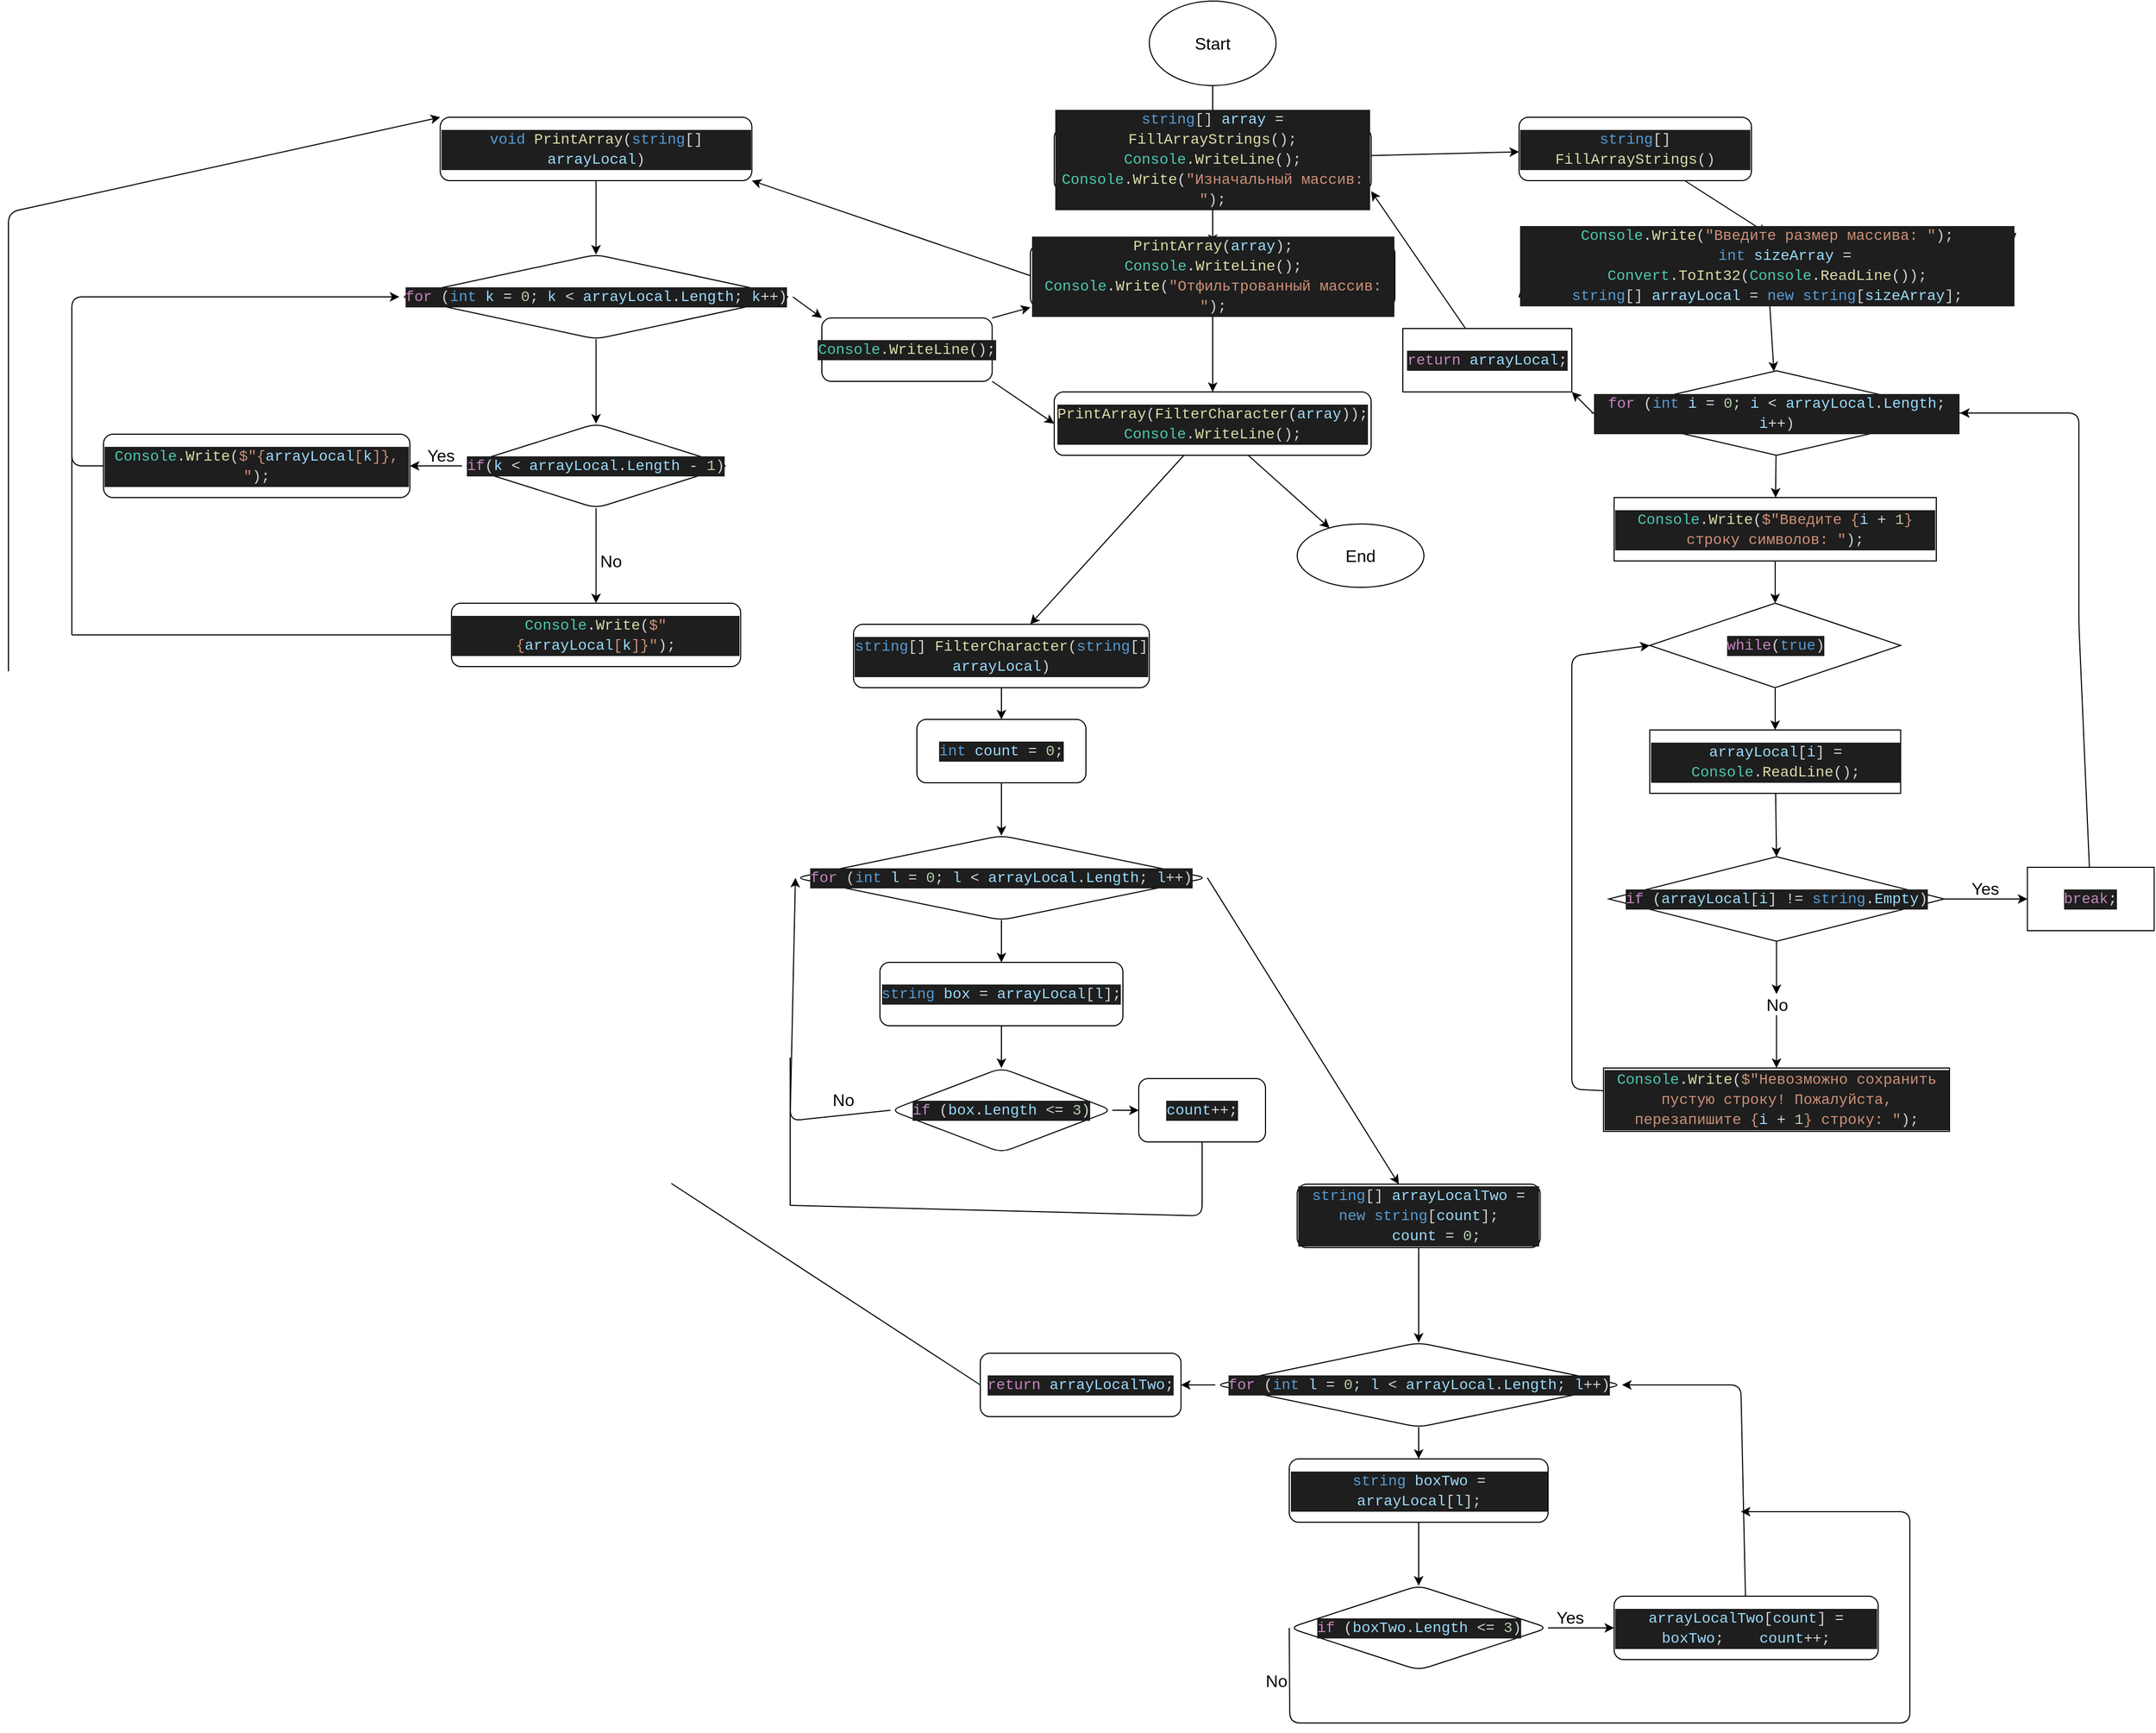 <mxfile>
    <diagram id="p2-5jgZLY3C_nNrigs3M" name="Страница 1">
        <mxGraphModel dx="1737" dy="573" grid="1" gridSize="10" guides="1" tooltips="1" connect="1" arrows="1" fold="1" page="1" pageScale="1" pageWidth="827" pageHeight="1169" math="0" shadow="0">
            <root>
                <mxCell id="0"/>
                <mxCell id="1" parent="0"/>
                <mxCell id="5" style="edgeStyle=none;html=1;fontSize=16;" edge="1" parent="1" source="3" target="4">
                    <mxGeometry relative="1" as="geometry"/>
                </mxCell>
                <mxCell id="3" value="&lt;font style=&quot;font-size: 16px&quot;&gt;Start&lt;/font&gt;" style="ellipse;whiteSpace=wrap;html=1;" vertex="1" parent="1">
                    <mxGeometry x="320" y="90" width="120" height="80" as="geometry"/>
                </mxCell>
                <mxCell id="sIcdxPOqRU9YI90ao5BP-6" value="" style="edgeStyle=none;html=1;fontSize=16;" edge="1" parent="1" source="4" target="sIcdxPOqRU9YI90ao5BP-5">
                    <mxGeometry relative="1" as="geometry"/>
                </mxCell>
                <mxCell id="sIcdxPOqRU9YI90ao5BP-43" value="" style="edgeStyle=none;html=1;fontSize=16;" edge="1" parent="1" source="4" target="sIcdxPOqRU9YI90ao5BP-42">
                    <mxGeometry relative="1" as="geometry"/>
                </mxCell>
                <mxCell id="4" value="&lt;div style=&quot;color: rgb(212 , 212 , 212) ; background-color: rgb(30 , 30 , 30) ; font-family: &amp;#34;consolas&amp;#34; , &amp;#34;courier new&amp;#34; , monospace ; font-size: 14px ; line-height: 19px&quot;&gt;&lt;span style=&quot;color: #569cd6&quot;&gt;string&lt;/span&gt;[] &lt;span style=&quot;color: #9cdcfe&quot;&gt;array&lt;/span&gt; = &lt;span style=&quot;color: #dcdcaa&quot;&gt;FillArrayStrings&lt;/span&gt;();&lt;/div&gt;&lt;div style=&quot;color: rgb(212 , 212 , 212) ; background-color: rgb(30 , 30 , 30) ; font-family: &amp;#34;consolas&amp;#34; , &amp;#34;courier new&amp;#34; , monospace ; font-size: 14px ; line-height: 19px&quot;&gt;&lt;div style=&quot;font-family: &amp;#34;consolas&amp;#34; , &amp;#34;courier new&amp;#34; , monospace ; line-height: 19px&quot;&gt;&lt;span style=&quot;color: #4ec9b0&quot;&gt;Console&lt;/span&gt;.&lt;span style=&quot;color: #dcdcaa&quot;&gt;WriteLine&lt;/span&gt;();&lt;/div&gt;&lt;div style=&quot;font-family: &amp;#34;consolas&amp;#34; , &amp;#34;courier new&amp;#34; , monospace ; line-height: 19px&quot;&gt;&lt;div style=&quot;line-height: 19px&quot;&gt;&lt;span style=&quot;color: #4ec9b0&quot;&gt;Console&lt;/span&gt;.&lt;span style=&quot;color: #dcdcaa&quot;&gt;Write&lt;/span&gt;(&lt;span style=&quot;color: #ce9178&quot;&gt;&quot;Изначальный массив: &quot;&lt;/span&gt;);&lt;/div&gt;&lt;/div&gt;&lt;/div&gt;" style="rounded=1;whiteSpace=wrap;html=1;fontSize=16;" vertex="1" parent="1">
                    <mxGeometry x="230" y="210" width="300" height="60" as="geometry"/>
                </mxCell>
                <mxCell id="sIcdxPOqRU9YI90ao5BP-9" style="edgeStyle=none;html=1;entryX=0.5;entryY=0;entryDx=0;entryDy=0;fontSize=16;" edge="1" parent="1" source="sIcdxPOqRU9YI90ao5BP-5" target="sIcdxPOqRU9YI90ao5BP-7">
                    <mxGeometry relative="1" as="geometry"/>
                </mxCell>
                <mxCell id="sIcdxPOqRU9YI90ao5BP-5" value="&lt;div style=&quot;color: rgb(212 , 212 , 212) ; background-color: rgb(30 , 30 , 30) ; font-family: &amp;#34;consolas&amp;#34; , &amp;#34;courier new&amp;#34; , monospace ; font-size: 14px ; line-height: 19px&quot;&gt;&lt;span style=&quot;color: #569cd6&quot;&gt;string&lt;/span&gt;[] &lt;span style=&quot;color: #dcdcaa&quot;&gt;FillArrayStrings&lt;/span&gt;()&lt;/div&gt;" style="whiteSpace=wrap;html=1;fontSize=16;rounded=1;" vertex="1" parent="1">
                    <mxGeometry x="670" y="200" width="220" height="60" as="geometry"/>
                </mxCell>
                <mxCell id="sIcdxPOqRU9YI90ao5BP-13" value="" style="edgeStyle=none;html=1;fontSize=16;" edge="1" parent="1" source="sIcdxPOqRU9YI90ao5BP-7" target="sIcdxPOqRU9YI90ao5BP-12">
                    <mxGeometry relative="1" as="geometry"/>
                </mxCell>
                <mxCell id="sIcdxPOqRU9YI90ao5BP-7" value="&lt;div style=&quot;color: rgb(212 , 212 , 212) ; background-color: rgb(30 , 30 , 30) ; font-family: &amp;#34;consolas&amp;#34; , &amp;#34;courier new&amp;#34; , monospace ; font-size: 14px ; line-height: 19px&quot;&gt;&lt;div&gt;&lt;span style=&quot;color: #4ec9b0&quot;&gt;Console&lt;/span&gt;.&lt;span style=&quot;color: #dcdcaa&quot;&gt;Write&lt;/span&gt;(&lt;span style=&quot;color: #ce9178&quot;&gt;&quot;Введите размер массива: &quot;&lt;/span&gt;);&lt;/div&gt;&lt;div&gt;&amp;nbsp; &amp;nbsp; &lt;span style=&quot;color: #569cd6&quot;&gt;int&lt;/span&gt; &lt;span style=&quot;color: #9cdcfe&quot;&gt;sizeArray&lt;/span&gt; = &lt;span style=&quot;color: #4ec9b0&quot;&gt;Convert&lt;/span&gt;.&lt;span style=&quot;color: #dcdcaa&quot;&gt;ToInt32&lt;/span&gt;(&lt;span style=&quot;color: #4ec9b0&quot;&gt;Console&lt;/span&gt;.&lt;span style=&quot;color: #dcdcaa&quot;&gt;ReadLine&lt;/span&gt;());&lt;/div&gt;&lt;div&gt;&lt;div style=&quot;font-family: &amp;#34;consolas&amp;#34; , &amp;#34;courier new&amp;#34; , monospace ; line-height: 19px&quot;&gt;&lt;span style=&quot;color: #569cd6&quot;&gt;string&lt;/span&gt;[] &lt;span style=&quot;color: #9cdcfe&quot;&gt;arrayLocal&lt;/span&gt; = &lt;span style=&quot;color: #569cd6&quot;&gt;new&lt;/span&gt; &lt;span style=&quot;color: #569cd6&quot;&gt;string&lt;/span&gt;[&lt;span style=&quot;color: #9cdcfe&quot;&gt;sizeArray&lt;/span&gt;];&lt;/div&gt;&lt;/div&gt;&lt;/div&gt;" style="shape=parallelogram;perimeter=parallelogramPerimeter;whiteSpace=wrap;html=1;fixedSize=1;fontSize=16;" vertex="1" parent="1">
                    <mxGeometry x="670" y="310" width="470" height="60" as="geometry"/>
                </mxCell>
                <mxCell id="sIcdxPOqRU9YI90ao5BP-15" value="" style="edgeStyle=none;html=1;fontSize=16;" edge="1" parent="1" source="sIcdxPOqRU9YI90ao5BP-12" target="sIcdxPOqRU9YI90ao5BP-14">
                    <mxGeometry relative="1" as="geometry"/>
                </mxCell>
                <mxCell id="sIcdxPOqRU9YI90ao5BP-46" style="edgeStyle=none;html=1;exitX=0;exitY=0.5;exitDx=0;exitDy=0;entryX=1;entryY=1;entryDx=0;entryDy=0;fontSize=16;" edge="1" parent="1" source="sIcdxPOqRU9YI90ao5BP-12" target="sIcdxPOqRU9YI90ao5BP-34">
                    <mxGeometry relative="1" as="geometry"/>
                </mxCell>
                <mxCell id="sIcdxPOqRU9YI90ao5BP-12" value="&lt;div style=&quot;color: rgb(212 , 212 , 212) ; background-color: rgb(30 , 30 , 30) ; font-family: &amp;#34;consolas&amp;#34; , &amp;#34;courier new&amp;#34; , monospace ; font-size: 14px ; line-height: 19px&quot;&gt;&lt;span style=&quot;color: #c586c0&quot;&gt;for&lt;/span&gt; (&lt;span style=&quot;color: #569cd6&quot;&gt;int&lt;/span&gt; &lt;span style=&quot;color: #9cdcfe&quot;&gt;i&lt;/span&gt; = &lt;span style=&quot;color: #b5cea8&quot;&gt;0&lt;/span&gt;; &lt;span style=&quot;color: #9cdcfe&quot;&gt;i&lt;/span&gt; &amp;lt; &lt;span style=&quot;color: #9cdcfe&quot;&gt;arrayLocal&lt;/span&gt;.&lt;span style=&quot;color: #9cdcfe&quot;&gt;Length&lt;/span&gt;; &lt;span style=&quot;color: #9cdcfe&quot;&gt;i&lt;/span&gt;++)&lt;/div&gt;" style="rhombus;whiteSpace=wrap;html=1;fontSize=16;" vertex="1" parent="1">
                    <mxGeometry x="740" y="440" width="347.5" height="80" as="geometry"/>
                </mxCell>
                <mxCell id="sIcdxPOqRU9YI90ao5BP-19" value="" style="edgeStyle=none;html=1;fontSize=16;" edge="1" parent="1" source="sIcdxPOqRU9YI90ao5BP-14" target="sIcdxPOqRU9YI90ao5BP-18">
                    <mxGeometry relative="1" as="geometry"/>
                </mxCell>
                <mxCell id="sIcdxPOqRU9YI90ao5BP-14" value="&#10;&#10;&lt;div style=&quot;color: rgb(212, 212, 212); background-color: rgb(30, 30, 30); font-family: consolas, &amp;quot;courier new&amp;quot;, monospace; font-weight: normal; font-size: 14px; line-height: 19px;&quot;&gt;&lt;div&gt;&lt;span style=&quot;color: #4ec9b0&quot;&gt;Console&lt;/span&gt;&lt;span style=&quot;color: #d4d4d4&quot;&gt;.&lt;/span&gt;&lt;span style=&quot;color: #dcdcaa&quot;&gt;Write&lt;/span&gt;&lt;span style=&quot;color: #d4d4d4&quot;&gt;(&lt;/span&gt;&lt;span style=&quot;color: #ce9178&quot;&gt;$&quot;&lt;/span&gt;&lt;span style=&quot;color: #ce9178&quot;&gt;Введите &lt;/span&gt;&lt;span style=&quot;color: #ce9178&quot;&gt;{&lt;/span&gt;&lt;span style=&quot;color: #9cdcfe&quot;&gt;i&lt;/span&gt;&lt;span style=&quot;color: #ce9178&quot;&gt; &lt;/span&gt;&lt;span style=&quot;color: #d4d4d4&quot;&gt;+&lt;/span&gt;&lt;span style=&quot;color: #ce9178&quot;&gt; &lt;/span&gt;&lt;span style=&quot;color: #b5cea8&quot;&gt;1&lt;/span&gt;&lt;span style=&quot;color: #ce9178&quot;&gt;}&lt;/span&gt;&lt;span style=&quot;color: #ce9178&quot;&gt; строку символов: &lt;/span&gt;&lt;span style=&quot;color: #ce9178&quot;&gt;&quot;&lt;/span&gt;&lt;span style=&quot;color: #d4d4d4&quot;&gt;);&lt;/span&gt;&lt;/div&gt;&lt;/div&gt;&#10;&#10;" style="whiteSpace=wrap;html=1;fontSize=16;" vertex="1" parent="1">
                    <mxGeometry x="760" y="560" width="305" height="60" as="geometry"/>
                </mxCell>
                <mxCell id="sIcdxPOqRU9YI90ao5BP-21" value="" style="edgeStyle=none;html=1;fontSize=16;" edge="1" parent="1" source="sIcdxPOqRU9YI90ao5BP-18" target="sIcdxPOqRU9YI90ao5BP-20">
                    <mxGeometry relative="1" as="geometry"/>
                </mxCell>
                <mxCell id="sIcdxPOqRU9YI90ao5BP-18" value="&lt;div style=&quot;color: rgb(212 , 212 , 212) ; background-color: rgb(30 , 30 , 30) ; font-family: &amp;#34;consolas&amp;#34; , &amp;#34;courier new&amp;#34; , monospace ; font-size: 14px ; line-height: 19px&quot;&gt;&lt;span style=&quot;color: #c586c0&quot;&gt;while&lt;/span&gt;(&lt;span style=&quot;color: #569cd6&quot;&gt;true&lt;/span&gt;)&lt;/div&gt;" style="rhombus;whiteSpace=wrap;html=1;fontSize=16;" vertex="1" parent="1">
                    <mxGeometry x="793.75" y="660" width="237.5" height="80" as="geometry"/>
                </mxCell>
                <mxCell id="sIcdxPOqRU9YI90ao5BP-23" value="" style="edgeStyle=none;html=1;fontSize=16;entryX=0.5;entryY=0;entryDx=0;entryDy=0;" edge="1" parent="1" source="sIcdxPOqRU9YI90ao5BP-20" target="sIcdxPOqRU9YI90ao5BP-22">
                    <mxGeometry relative="1" as="geometry">
                        <mxPoint x="912.5" y="890" as="targetPoint"/>
                    </mxGeometry>
                </mxCell>
                <mxCell id="sIcdxPOqRU9YI90ao5BP-20" value="&#10;&#10;&lt;div style=&quot;color: rgb(212, 212, 212); background-color: rgb(30, 30, 30); font-family: consolas, &amp;quot;courier new&amp;quot;, monospace; font-weight: normal; font-size: 14px; line-height: 19px;&quot;&gt;&lt;div&gt;&lt;span style=&quot;color: #9cdcfe&quot;&gt;arrayLocal&lt;/span&gt;&lt;span style=&quot;color: #d4d4d4&quot;&gt;[&lt;/span&gt;&lt;span style=&quot;color: #9cdcfe&quot;&gt;i&lt;/span&gt;&lt;span style=&quot;color: #d4d4d4&quot;&gt;] &lt;/span&gt;&lt;span style=&quot;color: #d4d4d4&quot;&gt;=&lt;/span&gt;&lt;span style=&quot;color: #d4d4d4&quot;&gt; &lt;/span&gt;&lt;span style=&quot;color: #4ec9b0&quot;&gt;Console&lt;/span&gt;&lt;span style=&quot;color: #d4d4d4&quot;&gt;.&lt;/span&gt;&lt;span style=&quot;color: #dcdcaa&quot;&gt;ReadLine&lt;/span&gt;&lt;span style=&quot;color: #d4d4d4&quot;&gt;();&lt;/span&gt;&lt;/div&gt;&lt;/div&gt;&#10;&#10;" style="whiteSpace=wrap;html=1;fontSize=16;" vertex="1" parent="1">
                    <mxGeometry x="793.75" y="780" width="237.5" height="60" as="geometry"/>
                </mxCell>
                <mxCell id="sIcdxPOqRU9YI90ao5BP-28" style="edgeStyle=none;html=1;fontSize=16;" edge="1" parent="1" source="sIcdxPOqRU9YI90ao5BP-22" target="sIcdxPOqRU9YI90ao5BP-27">
                    <mxGeometry relative="1" as="geometry"/>
                </mxCell>
                <mxCell id="sIcdxPOqRU9YI90ao5BP-37" style="edgeStyle=none;html=1;entryX=0;entryY=0.5;entryDx=0;entryDy=0;fontSize=16;" edge="1" parent="1" source="sIcdxPOqRU9YI90ao5BP-22" target="sIcdxPOqRU9YI90ao5BP-24">
                    <mxGeometry relative="1" as="geometry"/>
                </mxCell>
                <mxCell id="sIcdxPOqRU9YI90ao5BP-22" value="&#10;&#10;&lt;div style=&quot;color: rgb(212, 212, 212); background-color: rgb(30, 30, 30); font-family: consolas, &amp;quot;courier new&amp;quot;, monospace; font-weight: normal; font-size: 14px; line-height: 19px;&quot;&gt;&lt;div&gt;&lt;span style=&quot;color: #c586c0&quot;&gt;if&lt;/span&gt;&lt;span style=&quot;color: #d4d4d4&quot;&gt; (&lt;/span&gt;&lt;span style=&quot;color: #9cdcfe&quot;&gt;arrayLocal&lt;/span&gt;&lt;span style=&quot;color: #d4d4d4&quot;&gt;[&lt;/span&gt;&lt;span style=&quot;color: #9cdcfe&quot;&gt;i&lt;/span&gt;&lt;span style=&quot;color: #d4d4d4&quot;&gt;] &lt;/span&gt;&lt;span style=&quot;color: #d4d4d4&quot;&gt;!=&lt;/span&gt;&lt;span style=&quot;color: #d4d4d4&quot;&gt; &lt;/span&gt;&lt;span style=&quot;color: #569cd6&quot;&gt;string&lt;/span&gt;&lt;span style=&quot;color: #d4d4d4&quot;&gt;.&lt;/span&gt;&lt;span style=&quot;color: #9cdcfe&quot;&gt;Empty&lt;/span&gt;&lt;span style=&quot;color: #d4d4d4&quot;&gt;)&lt;/span&gt;&lt;/div&gt;&lt;/div&gt;&#10;&#10;" style="rhombus;whiteSpace=wrap;html=1;fontSize=16;" vertex="1" parent="1">
                    <mxGeometry x="755" y="900" width="317.5" height="80" as="geometry"/>
                </mxCell>
                <mxCell id="sIcdxPOqRU9YI90ao5BP-33" style="edgeStyle=none;html=1;entryX=1;entryY=0.5;entryDx=0;entryDy=0;fontSize=16;" edge="1" parent="1" source="sIcdxPOqRU9YI90ao5BP-24" target="sIcdxPOqRU9YI90ao5BP-12">
                    <mxGeometry relative="1" as="geometry">
                        <Array as="points">
                            <mxPoint x="1200" y="680"/>
                            <mxPoint x="1200" y="480"/>
                        </Array>
                    </mxGeometry>
                </mxCell>
                <mxCell id="sIcdxPOqRU9YI90ao5BP-24" value="&lt;div style=&quot;color: rgb(212 , 212 , 212) ; background-color: rgb(30 , 30 , 30) ; font-family: &amp;#34;consolas&amp;#34; , &amp;#34;courier new&amp;#34; , monospace ; font-size: 14px ; line-height: 19px&quot;&gt;&lt;span style=&quot;color: #c586c0&quot;&gt;break&lt;/span&gt;;&lt;/div&gt;" style="whiteSpace=wrap;html=1;fontSize=16;" vertex="1" parent="1">
                    <mxGeometry x="1151.25" y="910" width="120" height="60" as="geometry"/>
                </mxCell>
                <mxCell id="sIcdxPOqRU9YI90ao5BP-26" value="Yes" style="text;html=1;align=center;verticalAlign=middle;resizable=0;points=[];autosize=1;strokeColor=none;fillColor=none;fontSize=16;" vertex="1" parent="1">
                    <mxGeometry x="1091.25" y="920" width="40" height="20" as="geometry"/>
                </mxCell>
                <mxCell id="sIcdxPOqRU9YI90ao5BP-30" value="" style="edgeStyle=none;html=1;fontSize=16;" edge="1" parent="1" source="sIcdxPOqRU9YI90ao5BP-27" target="sIcdxPOqRU9YI90ao5BP-29">
                    <mxGeometry relative="1" as="geometry"/>
                </mxCell>
                <mxCell id="sIcdxPOqRU9YI90ao5BP-27" value="No" style="text;html=1;align=center;verticalAlign=middle;resizable=0;points=[];autosize=1;strokeColor=none;fillColor=none;fontSize=16;" vertex="1" parent="1">
                    <mxGeometry x="893.75" y="1030" width="40" height="20" as="geometry"/>
                </mxCell>
                <mxCell id="sIcdxPOqRU9YI90ao5BP-32" style="edgeStyle=none;html=1;entryX=0;entryY=0.5;entryDx=0;entryDy=0;fontSize=16;" edge="1" parent="1" source="sIcdxPOqRU9YI90ao5BP-29" target="sIcdxPOqRU9YI90ao5BP-18">
                    <mxGeometry relative="1" as="geometry">
                        <Array as="points">
                            <mxPoint x="720" y="1120"/>
                            <mxPoint x="720" y="710"/>
                        </Array>
                    </mxGeometry>
                </mxCell>
                <mxCell id="sIcdxPOqRU9YI90ao5BP-29" value="&#10;&#10;&lt;div style=&quot;color: rgb(212, 212, 212); background-color: rgb(30, 30, 30); font-family: consolas, &amp;quot;courier new&amp;quot;, monospace; font-weight: normal; font-size: 14px; line-height: 19px;&quot;&gt;&lt;div&gt;&lt;span style=&quot;color: #4ec9b0&quot;&gt;Console&lt;/span&gt;&lt;span style=&quot;color: #d4d4d4&quot;&gt;.&lt;/span&gt;&lt;span style=&quot;color: #dcdcaa&quot;&gt;Write&lt;/span&gt;&lt;span style=&quot;color: #d4d4d4&quot;&gt;(&lt;/span&gt;&lt;span style=&quot;color: #ce9178&quot;&gt;$&quot;&lt;/span&gt;&lt;span style=&quot;color: #ce9178&quot;&gt;Невозможно сохранить пустую строку! Пожалуйста, перезапишите &lt;/span&gt;&lt;span style=&quot;color: #ce9178&quot;&gt;{&lt;/span&gt;&lt;span style=&quot;color: #9cdcfe&quot;&gt;i&lt;/span&gt;&lt;span style=&quot;color: #ce9178&quot;&gt; &lt;/span&gt;&lt;span style=&quot;color: #d4d4d4&quot;&gt;+&lt;/span&gt;&lt;span style=&quot;color: #ce9178&quot;&gt; &lt;/span&gt;&lt;span style=&quot;color: #b5cea8&quot;&gt;1&lt;/span&gt;&lt;span style=&quot;color: #ce9178&quot;&gt;}&lt;/span&gt;&lt;span style=&quot;color: #ce9178&quot;&gt; строку: &lt;/span&gt;&lt;span style=&quot;color: #ce9178&quot;&gt;&quot;&lt;/span&gt;&lt;span style=&quot;color: #d4d4d4&quot;&gt;);&lt;/span&gt;&lt;/div&gt;&lt;/div&gt;&#10;&#10;" style="whiteSpace=wrap;html=1;fontSize=16;" vertex="1" parent="1">
                    <mxGeometry x="750" y="1100" width="327.5" height="60" as="geometry"/>
                </mxCell>
                <mxCell id="sIcdxPOqRU9YI90ao5BP-39" style="edgeStyle=none;html=1;entryX=1;entryY=1;entryDx=0;entryDy=0;fontSize=16;" edge="1" parent="1" source="sIcdxPOqRU9YI90ao5BP-34" target="4">
                    <mxGeometry relative="1" as="geometry"/>
                </mxCell>
                <mxCell id="sIcdxPOqRU9YI90ao5BP-34" value="&lt;div style=&quot;color: rgb(212 , 212 , 212) ; background-color: rgb(30 , 30 , 30) ; font-family: &amp;#34;consolas&amp;#34; , &amp;#34;courier new&amp;#34; , monospace ; font-size: 14px ; line-height: 19px&quot;&gt;&lt;span style=&quot;color: #c586c0&quot;&gt;return&lt;/span&gt; &lt;span style=&quot;color: #9cdcfe&quot;&gt;arrayLocal&lt;/span&gt;;&lt;/div&gt;" style="whiteSpace=wrap;html=1;fontSize=16;" vertex="1" parent="1">
                    <mxGeometry x="560" y="400" width="160" height="60" as="geometry"/>
                </mxCell>
                <mxCell id="sIcdxPOqRU9YI90ao5BP-49" style="edgeStyle=none;html=1;exitX=0;exitY=0.5;exitDx=0;exitDy=0;entryX=1;entryY=1;entryDx=0;entryDy=0;fontSize=16;" edge="1" parent="1" source="sIcdxPOqRU9YI90ao5BP-42" target="sIcdxPOqRU9YI90ao5BP-47">
                    <mxGeometry relative="1" as="geometry"/>
                </mxCell>
                <mxCell id="sIcdxPOqRU9YI90ao5BP-74" value="" style="edgeStyle=none;html=1;fontSize=16;" edge="1" parent="1" source="sIcdxPOqRU9YI90ao5BP-42" target="sIcdxPOqRU9YI90ao5BP-73">
                    <mxGeometry relative="1" as="geometry"/>
                </mxCell>
                <mxCell id="sIcdxPOqRU9YI90ao5BP-42" value="&lt;div style=&quot;color: rgb(212 , 212 , 212) ; background-color: rgb(30 , 30 , 30) ; font-family: &amp;#34;consolas&amp;#34; , &amp;#34;courier new&amp;#34; , monospace ; font-size: 14px ; line-height: 19px&quot;&gt;&lt;span style=&quot;color: #dcdcaa&quot;&gt;PrintArray&lt;/span&gt;(&lt;span style=&quot;color: #9cdcfe&quot;&gt;array&lt;/span&gt;);&lt;/div&gt;&lt;div style=&quot;color: rgb(212 , 212 , 212) ; background-color: rgb(30 , 30 , 30) ; font-family: &amp;#34;consolas&amp;#34; , &amp;#34;courier new&amp;#34; , monospace ; font-size: 14px ; line-height: 19px&quot;&gt;&lt;div style=&quot;font-family: &amp;#34;consolas&amp;#34; , &amp;#34;courier new&amp;#34; , monospace ; line-height: 19px&quot;&gt;&lt;div&gt;&lt;span style=&quot;color: #4ec9b0&quot;&gt;Console&lt;/span&gt;.&lt;span style=&quot;color: #dcdcaa&quot;&gt;WriteLine&lt;/span&gt;();&lt;/div&gt;&lt;div&gt;&lt;span style=&quot;color: #4ec9b0&quot;&gt;Console&lt;/span&gt;.&lt;span style=&quot;color: #dcdcaa&quot;&gt;Write&lt;/span&gt;(&lt;span style=&quot;color: #ce9178&quot;&gt;&quot;Отфильтрованный массив: &quot;&lt;/span&gt;);&lt;/div&gt;&lt;/div&gt;&lt;/div&gt;" style="whiteSpace=wrap;html=1;fontSize=16;rounded=1;" vertex="1" parent="1">
                    <mxGeometry x="207.5" y="320" width="345" height="60" as="geometry"/>
                </mxCell>
                <mxCell id="sIcdxPOqRU9YI90ao5BP-51" value="" style="edgeStyle=none;html=1;fontSize=16;" edge="1" parent="1" source="sIcdxPOqRU9YI90ao5BP-47" target="sIcdxPOqRU9YI90ao5BP-50">
                    <mxGeometry relative="1" as="geometry"/>
                </mxCell>
                <mxCell id="sIcdxPOqRU9YI90ao5BP-47" value="&lt;div style=&quot;color: rgb(212 , 212 , 212) ; background-color: rgb(30 , 30 , 30) ; font-family: &amp;#34;consolas&amp;#34; , &amp;#34;courier new&amp;#34; , monospace ; font-size: 14px ; line-height: 19px&quot;&gt;&lt;span style=&quot;color: #569cd6&quot;&gt;void&lt;/span&gt; &lt;span style=&quot;color: #dcdcaa&quot;&gt;PrintArray&lt;/span&gt;(&lt;span style=&quot;color: #569cd6&quot;&gt;string&lt;/span&gt;[] &lt;span style=&quot;color: #9cdcfe&quot;&gt;arrayLocal&lt;/span&gt;)&lt;/div&gt;" style="whiteSpace=wrap;html=1;fontSize=16;rounded=1;" vertex="1" parent="1">
                    <mxGeometry x="-351.25" y="200" width="295" height="60" as="geometry"/>
                </mxCell>
                <mxCell id="sIcdxPOqRU9YI90ao5BP-53" value="" style="edgeStyle=none;html=1;fontSize=16;" edge="1" parent="1" source="sIcdxPOqRU9YI90ao5BP-50" target="sIcdxPOqRU9YI90ao5BP-52">
                    <mxGeometry relative="1" as="geometry"/>
                </mxCell>
                <mxCell id="sIcdxPOqRU9YI90ao5BP-65" style="edgeStyle=none;html=1;exitX=1;exitY=0.5;exitDx=0;exitDy=0;entryX=0;entryY=0;entryDx=0;entryDy=0;fontSize=16;" edge="1" parent="1" source="sIcdxPOqRU9YI90ao5BP-50" target="sIcdxPOqRU9YI90ao5BP-63">
                    <mxGeometry relative="1" as="geometry"/>
                </mxCell>
                <mxCell id="sIcdxPOqRU9YI90ao5BP-50" value="&lt;div style=&quot;color: rgb(212 , 212 , 212) ; background-color: rgb(30 , 30 , 30) ; font-family: &amp;#34;consolas&amp;#34; , &amp;#34;courier new&amp;#34; , monospace ; font-size: 14px ; line-height: 19px&quot;&gt;&lt;span style=&quot;color: #c586c0&quot;&gt;for&lt;/span&gt; (&lt;span style=&quot;color: #569cd6&quot;&gt;int&lt;/span&gt; &lt;span style=&quot;color: #9cdcfe&quot;&gt;k&lt;/span&gt; = &lt;span style=&quot;color: #b5cea8&quot;&gt;0&lt;/span&gt;; &lt;span style=&quot;color: #9cdcfe&quot;&gt;k&lt;/span&gt; &amp;lt; &lt;span style=&quot;color: #9cdcfe&quot;&gt;arrayLocal&lt;/span&gt;.&lt;span style=&quot;color: #9cdcfe&quot;&gt;Length&lt;/span&gt;; &lt;span style=&quot;color: #9cdcfe&quot;&gt;k&lt;/span&gt;++)&lt;/div&gt;" style="rhombus;whiteSpace=wrap;html=1;fontSize=16;rounded=1;" vertex="1" parent="1">
                    <mxGeometry x="-390" y="330" width="372.5" height="80" as="geometry"/>
                </mxCell>
                <mxCell id="sIcdxPOqRU9YI90ao5BP-57" value="" style="edgeStyle=none;html=1;fontSize=16;" edge="1" parent="1" source="sIcdxPOqRU9YI90ao5BP-52" target="sIcdxPOqRU9YI90ao5BP-56">
                    <mxGeometry relative="1" as="geometry"/>
                </mxCell>
                <mxCell id="sIcdxPOqRU9YI90ao5BP-60" value="" style="edgeStyle=none;html=1;fontSize=16;" edge="1" parent="1" source="sIcdxPOqRU9YI90ao5BP-52" target="sIcdxPOqRU9YI90ao5BP-59">
                    <mxGeometry relative="1" as="geometry"/>
                </mxCell>
                <mxCell id="sIcdxPOqRU9YI90ao5BP-52" value="&#10;&#10;&lt;div style=&quot;color: rgb(212, 212, 212); background-color: rgb(30, 30, 30); font-family: consolas, &amp;quot;courier new&amp;quot;, monospace; font-weight: normal; font-size: 14px; line-height: 19px;&quot;&gt;&lt;div&gt;&lt;span style=&quot;color: #c586c0&quot;&gt;if&lt;/span&gt;&lt;span style=&quot;color: #d4d4d4&quot;&gt;(&lt;/span&gt;&lt;span style=&quot;color: #9cdcfe&quot;&gt;k&lt;/span&gt;&lt;span style=&quot;color: #d4d4d4&quot;&gt; &lt;/span&gt;&lt;span style=&quot;color: #d4d4d4&quot;&gt;&amp;lt;&lt;/span&gt;&lt;span style=&quot;color: #d4d4d4&quot;&gt; &lt;/span&gt;&lt;span style=&quot;color: #9cdcfe&quot;&gt;arrayLocal&lt;/span&gt;&lt;span style=&quot;color: #d4d4d4&quot;&gt;.&lt;/span&gt;&lt;span style=&quot;color: #9cdcfe&quot;&gt;Length&lt;/span&gt;&lt;span style=&quot;color: #d4d4d4&quot;&gt; &lt;/span&gt;&lt;span style=&quot;color: #d4d4d4&quot;&gt;-&lt;/span&gt;&lt;span style=&quot;color: #d4d4d4&quot;&gt; &lt;/span&gt;&lt;span style=&quot;color: #b5cea8&quot;&gt;1&lt;/span&gt;&lt;span style=&quot;color: #d4d4d4&quot;&gt;)&lt;/span&gt;&lt;/div&gt;&lt;/div&gt;&#10;&#10;" style="rhombus;whiteSpace=wrap;html=1;fontSize=16;rounded=1;" vertex="1" parent="1">
                    <mxGeometry x="-330.62" y="490" width="253.75" height="80" as="geometry"/>
                </mxCell>
                <mxCell id="sIcdxPOqRU9YI90ao5BP-67" style="edgeStyle=none;html=1;exitX=0;exitY=0.5;exitDx=0;exitDy=0;entryX=0;entryY=0.5;entryDx=0;entryDy=0;fontSize=16;" edge="1" parent="1" source="sIcdxPOqRU9YI90ao5BP-56" target="sIcdxPOqRU9YI90ao5BP-50">
                    <mxGeometry relative="1" as="geometry">
                        <Array as="points">
                            <mxPoint x="-700" y="530"/>
                            <mxPoint x="-700" y="370"/>
                        </Array>
                    </mxGeometry>
                </mxCell>
                <mxCell id="sIcdxPOqRU9YI90ao5BP-56" value="&lt;div style=&quot;color: rgb(212 , 212 , 212) ; background-color: rgb(30 , 30 , 30) ; font-family: &amp;#34;consolas&amp;#34; , &amp;#34;courier new&amp;#34; , monospace ; font-size: 14px ; line-height: 19px&quot;&gt;&lt;span style=&quot;color: #4ec9b0&quot;&gt;Console&lt;/span&gt;.&lt;span style=&quot;color: #dcdcaa&quot;&gt;Write&lt;/span&gt;(&lt;span style=&quot;color: #ce9178&quot;&gt;$&quot;&lt;/span&gt;&lt;span style=&quot;color: #ce9178&quot;&gt;{&lt;/span&gt;&lt;span style=&quot;color: #9cdcfe&quot;&gt;arrayLocal&lt;/span&gt;&lt;span style=&quot;color: #ce9178&quot;&gt;[&lt;/span&gt;&lt;span style=&quot;color: #9cdcfe&quot;&gt;k&lt;/span&gt;&lt;span style=&quot;color: #ce9178&quot;&gt;]}&lt;/span&gt;&lt;span style=&quot;color: #ce9178&quot;&gt;, &lt;/span&gt;&lt;span style=&quot;color: #ce9178&quot;&gt;&quot;&lt;/span&gt;);&lt;/div&gt;" style="whiteSpace=wrap;html=1;fontSize=16;rounded=1;" vertex="1" parent="1">
                    <mxGeometry x="-670" y="500" width="290.01" height="60" as="geometry"/>
                </mxCell>
                <mxCell id="sIcdxPOqRU9YI90ao5BP-58" value="Yes" style="text;html=1;align=center;verticalAlign=middle;resizable=0;points=[];autosize=1;strokeColor=none;fillColor=none;fontSize=16;" vertex="1" parent="1">
                    <mxGeometry x="-370.62" y="510" width="40" height="20" as="geometry"/>
                </mxCell>
                <mxCell id="sIcdxPOqRU9YI90ao5BP-59" value="&lt;div style=&quot;color: rgb(212 , 212 , 212) ; background-color: rgb(30 , 30 , 30) ; font-family: &amp;#34;consolas&amp;#34; , &amp;#34;courier new&amp;#34; , monospace ; font-size: 14px ; line-height: 19px&quot;&gt;&lt;span style=&quot;color: #4ec9b0&quot;&gt;Console&lt;/span&gt;.&lt;span style=&quot;color: #dcdcaa&quot;&gt;Write&lt;/span&gt;(&lt;span style=&quot;color: #ce9178&quot;&gt;$&quot;&lt;/span&gt;&lt;span style=&quot;color: #ce9178&quot;&gt;{&lt;/span&gt;&lt;span style=&quot;color: #9cdcfe&quot;&gt;arrayLocal&lt;/span&gt;&lt;span style=&quot;color: #ce9178&quot;&gt;[&lt;/span&gt;&lt;span style=&quot;color: #9cdcfe&quot;&gt;k&lt;/span&gt;&lt;span style=&quot;color: #ce9178&quot;&gt;]}&lt;/span&gt;&lt;span style=&quot;color: #ce9178&quot;&gt;&quot;&lt;/span&gt;);&lt;/div&gt;" style="whiteSpace=wrap;html=1;fontSize=16;rounded=1;" vertex="1" parent="1">
                    <mxGeometry x="-340.62" y="660" width="273.75" height="60" as="geometry"/>
                </mxCell>
                <mxCell id="sIcdxPOqRU9YI90ao5BP-62" value="No" style="text;html=1;align=center;verticalAlign=middle;resizable=0;points=[];autosize=1;strokeColor=none;fillColor=none;fontSize=16;" vertex="1" parent="1">
                    <mxGeometry x="-210" y="610" width="40" height="20" as="geometry"/>
                </mxCell>
                <mxCell id="sIcdxPOqRU9YI90ao5BP-66" style="edgeStyle=none;html=1;exitX=1;exitY=0;exitDx=0;exitDy=0;entryX=0;entryY=1;entryDx=0;entryDy=0;fontSize=16;" edge="1" parent="1" source="sIcdxPOqRU9YI90ao5BP-63" target="sIcdxPOqRU9YI90ao5BP-42">
                    <mxGeometry relative="1" as="geometry"/>
                </mxCell>
                <mxCell id="sIcdxPOqRU9YI90ao5BP-79" style="edgeStyle=none;html=1;exitX=1;exitY=1;exitDx=0;exitDy=0;entryX=0;entryY=0.5;entryDx=0;entryDy=0;fontSize=16;" edge="1" parent="1" source="sIcdxPOqRU9YI90ao5BP-63" target="sIcdxPOqRU9YI90ao5BP-73">
                    <mxGeometry relative="1" as="geometry"/>
                </mxCell>
                <mxCell id="sIcdxPOqRU9YI90ao5BP-63" value="&lt;div style=&quot;color: rgb(212 , 212 , 212) ; background-color: rgb(30 , 30 , 30) ; font-family: &amp;#34;consolas&amp;#34; , &amp;#34;courier new&amp;#34; , monospace ; font-size: 14px ; line-height: 19px&quot;&gt;&lt;span style=&quot;color: #4ec9b0&quot;&gt;Console&lt;/span&gt;.&lt;span style=&quot;color: #dcdcaa&quot;&gt;WriteLine&lt;/span&gt;();&lt;/div&gt;" style="whiteSpace=wrap;html=1;fontSize=16;rounded=1;" vertex="1" parent="1">
                    <mxGeometry x="10" y="390" width="161.25" height="60" as="geometry"/>
                </mxCell>
                <mxCell id="sIcdxPOqRU9YI90ao5BP-71" value="" style="endArrow=none;html=1;fontSize=16;entryX=0;entryY=0.5;entryDx=0;entryDy=0;" edge="1" parent="1" target="sIcdxPOqRU9YI90ao5BP-59">
                    <mxGeometry width="50" height="50" relative="1" as="geometry">
                        <mxPoint x="-700" y="690" as="sourcePoint"/>
                        <mxPoint x="-300" y="560" as="targetPoint"/>
                    </mxGeometry>
                </mxCell>
                <mxCell id="sIcdxPOqRU9YI90ao5BP-72" value="" style="endArrow=none;html=1;fontSize=16;" edge="1" parent="1">
                    <mxGeometry width="50" height="50" relative="1" as="geometry">
                        <mxPoint x="-700" y="690" as="sourcePoint"/>
                        <mxPoint x="-700" y="510" as="targetPoint"/>
                    </mxGeometry>
                </mxCell>
                <mxCell id="sIcdxPOqRU9YI90ao5BP-76" value="" style="edgeStyle=none;html=1;fontSize=16;" edge="1" parent="1" source="sIcdxPOqRU9YI90ao5BP-73" target="sIcdxPOqRU9YI90ao5BP-75">
                    <mxGeometry relative="1" as="geometry"/>
                </mxCell>
                <mxCell id="sIcdxPOqRU9YI90ao5BP-81" value="" style="edgeStyle=none;html=1;fontSize=16;" edge="1" parent="1" source="sIcdxPOqRU9YI90ao5BP-73" target="sIcdxPOqRU9YI90ao5BP-80">
                    <mxGeometry relative="1" as="geometry"/>
                </mxCell>
                <mxCell id="sIcdxPOqRU9YI90ao5BP-73" value="&lt;div style=&quot;color: rgb(212 , 212 , 212) ; background-color: rgb(30 , 30 , 30) ; font-family: &amp;#34;consolas&amp;#34; , &amp;#34;courier new&amp;#34; , monospace ; font-size: 14px ; line-height: 19px&quot;&gt;&lt;div&gt;&lt;span style=&quot;color: #dcdcaa&quot;&gt;PrintArray&lt;/span&gt;(&lt;span style=&quot;color: #dcdcaa&quot;&gt;FilterCharacter&lt;/span&gt;(&lt;span style=&quot;color: #9cdcfe&quot;&gt;array&lt;/span&gt;));&lt;/div&gt;&lt;div&gt;&lt;span style=&quot;color: #4ec9b0&quot;&gt;Console&lt;/span&gt;.&lt;span style=&quot;color: #dcdcaa&quot;&gt;WriteLine&lt;/span&gt;();&lt;/div&gt;&lt;/div&gt;" style="whiteSpace=wrap;html=1;fontSize=16;rounded=1;" vertex="1" parent="1">
                    <mxGeometry x="230" y="460" width="300" height="60" as="geometry"/>
                </mxCell>
                <mxCell id="sIcdxPOqRU9YI90ao5BP-75" value="End" style="ellipse;whiteSpace=wrap;html=1;fontSize=16;rounded=1;" vertex="1" parent="1">
                    <mxGeometry x="460" y="585" width="120" height="60" as="geometry"/>
                </mxCell>
                <mxCell id="sIcdxPOqRU9YI90ao5BP-83" value="" style="edgeStyle=none;html=1;fontSize=16;" edge="1" parent="1" source="sIcdxPOqRU9YI90ao5BP-80" target="sIcdxPOqRU9YI90ao5BP-82">
                    <mxGeometry relative="1" as="geometry"/>
                </mxCell>
                <mxCell id="sIcdxPOqRU9YI90ao5BP-80" value="&lt;div style=&quot;color: rgb(212 , 212 , 212) ; background-color: rgb(30 , 30 , 30) ; font-family: &amp;#34;consolas&amp;#34; , &amp;#34;courier new&amp;#34; , monospace ; font-size: 14px ; line-height: 19px&quot;&gt;&lt;span style=&quot;color: #569cd6&quot;&gt;string&lt;/span&gt;[] &lt;span style=&quot;color: #dcdcaa&quot;&gt;FilterCharacter&lt;/span&gt;(&lt;span style=&quot;color: #569cd6&quot;&gt;string&lt;/span&gt;[] &lt;span style=&quot;color: #9cdcfe&quot;&gt;arrayLocal&lt;/span&gt;)&lt;/div&gt;" style="whiteSpace=wrap;html=1;fontSize=16;rounded=1;" vertex="1" parent="1">
                    <mxGeometry x="40" y="680" width="280" height="60" as="geometry"/>
                </mxCell>
                <mxCell id="sIcdxPOqRU9YI90ao5BP-85" value="" style="edgeStyle=none;html=1;fontSize=16;" edge="1" parent="1" source="sIcdxPOqRU9YI90ao5BP-82" target="sIcdxPOqRU9YI90ao5BP-84">
                    <mxGeometry relative="1" as="geometry"/>
                </mxCell>
                <mxCell id="sIcdxPOqRU9YI90ao5BP-82" value="&lt;div style=&quot;color: rgb(212 , 212 , 212) ; background-color: rgb(30 , 30 , 30) ; font-family: &amp;#34;consolas&amp;#34; , &amp;#34;courier new&amp;#34; , monospace ; font-size: 14px ; line-height: 19px&quot;&gt;&lt;span style=&quot;color: #569cd6&quot;&gt;int&lt;/span&gt; &lt;span style=&quot;color: #9cdcfe&quot;&gt;count&lt;/span&gt; = &lt;span style=&quot;color: #b5cea8&quot;&gt;0&lt;/span&gt;;&lt;/div&gt;" style="whiteSpace=wrap;html=1;fontSize=16;rounded=1;" vertex="1" parent="1">
                    <mxGeometry x="100" y="770" width="160" height="60" as="geometry"/>
                </mxCell>
                <mxCell id="sIcdxPOqRU9YI90ao5BP-87" value="" style="edgeStyle=none;html=1;fontSize=16;" edge="1" parent="1" source="sIcdxPOqRU9YI90ao5BP-84" target="sIcdxPOqRU9YI90ao5BP-86">
                    <mxGeometry relative="1" as="geometry"/>
                </mxCell>
                <mxCell id="sIcdxPOqRU9YI90ao5BP-105" style="edgeStyle=none;html=1;exitX=1;exitY=0.5;exitDx=0;exitDy=0;fontSize=16;" edge="1" parent="1" source="sIcdxPOqRU9YI90ao5BP-84" target="sIcdxPOqRU9YI90ao5BP-103">
                    <mxGeometry relative="1" as="geometry"/>
                </mxCell>
                <mxCell id="sIcdxPOqRU9YI90ao5BP-84" value="&lt;div style=&quot;color: rgb(212 , 212 , 212) ; background-color: rgb(30 , 30 , 30) ; font-family: &amp;#34;consolas&amp;#34; , &amp;#34;courier new&amp;#34; , monospace ; font-size: 14px ; line-height: 19px&quot;&gt;&lt;span style=&quot;color: #c586c0&quot;&gt;for&lt;/span&gt; (&lt;span style=&quot;color: #569cd6&quot;&gt;int&lt;/span&gt; &lt;span style=&quot;color: #9cdcfe&quot;&gt;l&lt;/span&gt; = &lt;span style=&quot;color: #b5cea8&quot;&gt;0&lt;/span&gt;; &lt;span style=&quot;color: #9cdcfe&quot;&gt;l&lt;/span&gt; &amp;lt; &lt;span style=&quot;color: #9cdcfe&quot;&gt;arrayLocal&lt;/span&gt;.&lt;span style=&quot;color: #9cdcfe&quot;&gt;Length&lt;/span&gt;; &lt;span style=&quot;color: #9cdcfe&quot;&gt;l&lt;/span&gt;++)&lt;/div&gt;" style="rhombus;whiteSpace=wrap;html=1;fontSize=16;rounded=1;" vertex="1" parent="1">
                    <mxGeometry x="-15" y="880" width="390" height="80" as="geometry"/>
                </mxCell>
                <mxCell id="sIcdxPOqRU9YI90ao5BP-89" value="" style="edgeStyle=none;html=1;fontSize=16;" edge="1" parent="1" source="sIcdxPOqRU9YI90ao5BP-86" target="sIcdxPOqRU9YI90ao5BP-88">
                    <mxGeometry relative="1" as="geometry"/>
                </mxCell>
                <mxCell id="sIcdxPOqRU9YI90ao5BP-86" value="&lt;div style=&quot;color: rgb(212 , 212 , 212) ; background-color: rgb(30 , 30 , 30) ; font-family: &amp;#34;consolas&amp;#34; , &amp;#34;courier new&amp;#34; , monospace ; font-size: 14px ; line-height: 19px&quot;&gt;&lt;span style=&quot;color: #569cd6&quot;&gt;string&lt;/span&gt; &lt;span style=&quot;color: #9cdcfe&quot;&gt;box&lt;/span&gt; = &lt;span style=&quot;color: #9cdcfe&quot;&gt;arrayLocal&lt;/span&gt;[&lt;span style=&quot;color: #9cdcfe&quot;&gt;l&lt;/span&gt;];&lt;/div&gt;" style="whiteSpace=wrap;html=1;fontSize=16;rounded=1;" vertex="1" parent="1">
                    <mxGeometry x="65" y="1000" width="230" height="60" as="geometry"/>
                </mxCell>
                <mxCell id="sIcdxPOqRU9YI90ao5BP-94" style="edgeStyle=none;html=1;exitX=0;exitY=0.5;exitDx=0;exitDy=0;entryX=0;entryY=0.5;entryDx=0;entryDy=0;fontSize=16;" edge="1" parent="1" source="sIcdxPOqRU9YI90ao5BP-88" target="sIcdxPOqRU9YI90ao5BP-84">
                    <mxGeometry relative="1" as="geometry">
                        <Array as="points">
                            <mxPoint x="-20" y="1150"/>
                        </Array>
                    </mxGeometry>
                </mxCell>
                <mxCell id="sIcdxPOqRU9YI90ao5BP-96" value="" style="edgeStyle=none;html=1;fontSize=16;" edge="1" parent="1" source="sIcdxPOqRU9YI90ao5BP-88" target="sIcdxPOqRU9YI90ao5BP-95">
                    <mxGeometry relative="1" as="geometry"/>
                </mxCell>
                <mxCell id="sIcdxPOqRU9YI90ao5BP-88" value="&#10;&#10;&lt;div style=&quot;color: rgb(212, 212, 212); background-color: rgb(30, 30, 30); font-family: consolas, &amp;quot;courier new&amp;quot;, monospace; font-weight: normal; font-size: 14px; line-height: 19px;&quot;&gt;&lt;div&gt;&lt;span style=&quot;color: #c586c0&quot;&gt;if&lt;/span&gt;&lt;span style=&quot;color: #d4d4d4&quot;&gt; (&lt;/span&gt;&lt;span style=&quot;color: #9cdcfe&quot;&gt;box&lt;/span&gt;&lt;span style=&quot;color: #d4d4d4&quot;&gt;.&lt;/span&gt;&lt;span style=&quot;color: #9cdcfe&quot;&gt;Length&lt;/span&gt;&lt;span style=&quot;color: #d4d4d4&quot;&gt; &lt;/span&gt;&lt;span style=&quot;color: #d4d4d4&quot;&gt;&amp;lt;=&lt;/span&gt;&lt;span style=&quot;color: #d4d4d4&quot;&gt; &lt;/span&gt;&lt;span style=&quot;color: #b5cea8&quot;&gt;3&lt;/span&gt;&lt;span style=&quot;color: #d4d4d4&quot;&gt;)&lt;/span&gt;&lt;/div&gt;&lt;/div&gt;&#10;&#10;" style="rhombus;whiteSpace=wrap;html=1;fontSize=16;rounded=1;" vertex="1" parent="1">
                    <mxGeometry x="75" y="1100" width="210" height="80" as="geometry"/>
                </mxCell>
                <mxCell id="sIcdxPOqRU9YI90ao5BP-92" value="No" style="text;html=1;align=center;verticalAlign=middle;resizable=0;points=[];autosize=1;strokeColor=none;fillColor=none;fontSize=16;" vertex="1" parent="1">
                    <mxGeometry x="10" y="1120" width="40" height="20" as="geometry"/>
                </mxCell>
                <mxCell id="sIcdxPOqRU9YI90ao5BP-95" value="&lt;div style=&quot;color: rgb(212 , 212 , 212) ; background-color: rgb(30 , 30 , 30) ; font-family: &amp;#34;consolas&amp;#34; , &amp;#34;courier new&amp;#34; , monospace ; font-size: 14px ; line-height: 19px&quot;&gt;&lt;span style=&quot;color: #9cdcfe&quot;&gt;count&lt;/span&gt;++;&lt;/div&gt;" style="whiteSpace=wrap;html=1;fontSize=16;rounded=1;" vertex="1" parent="1">
                    <mxGeometry x="310" y="1110" width="120" height="60" as="geometry"/>
                </mxCell>
                <mxCell id="sIcdxPOqRU9YI90ao5BP-101" value="" style="endArrow=none;html=1;fontSize=16;entryX=0.5;entryY=1;entryDx=0;entryDy=0;" edge="1" parent="1" target="sIcdxPOqRU9YI90ao5BP-95">
                    <mxGeometry width="50" height="50" relative="1" as="geometry">
                        <mxPoint x="-20" y="1230" as="sourcePoint"/>
                        <mxPoint x="230" y="980" as="targetPoint"/>
                        <Array as="points">
                            <mxPoint x="370" y="1240"/>
                        </Array>
                    </mxGeometry>
                </mxCell>
                <mxCell id="sIcdxPOqRU9YI90ao5BP-102" value="" style="endArrow=none;html=1;fontSize=16;" edge="1" parent="1">
                    <mxGeometry width="50" height="50" relative="1" as="geometry">
                        <mxPoint x="-20" y="1230" as="sourcePoint"/>
                        <mxPoint x="-20" y="1090" as="targetPoint"/>
                    </mxGeometry>
                </mxCell>
                <mxCell id="sIcdxPOqRU9YI90ao5BP-107" value="" style="edgeStyle=none;html=1;fontSize=16;" edge="1" parent="1" source="sIcdxPOqRU9YI90ao5BP-103" target="sIcdxPOqRU9YI90ao5BP-106">
                    <mxGeometry relative="1" as="geometry"/>
                </mxCell>
                <mxCell id="sIcdxPOqRU9YI90ao5BP-103" value="&lt;div style=&quot;color: rgb(212 , 212 , 212) ; background-color: rgb(30 , 30 , 30) ; font-family: &amp;#34;consolas&amp;#34; , &amp;#34;courier new&amp;#34; , monospace ; font-size: 14px ; line-height: 19px&quot;&gt;&lt;div&gt;&lt;span style=&quot;color: #569cd6&quot;&gt;string&lt;/span&gt;[] &lt;span style=&quot;color: #9cdcfe&quot;&gt;arrayLocalTwo&lt;/span&gt; = &lt;span style=&quot;color: #569cd6&quot;&gt;new&lt;/span&gt; &lt;span style=&quot;color: #569cd6&quot;&gt;string&lt;/span&gt;[&lt;span style=&quot;color: #9cdcfe&quot;&gt;count&lt;/span&gt;];&lt;/div&gt;&lt;div&gt;&amp;nbsp; &amp;nbsp; &lt;span style=&quot;color: #9cdcfe&quot;&gt;count&lt;/span&gt; = &lt;span style=&quot;color: #b5cea8&quot;&gt;0&lt;/span&gt;;&lt;/div&gt;&lt;/div&gt;" style="whiteSpace=wrap;html=1;fontSize=16;rounded=1;" vertex="1" parent="1">
                    <mxGeometry x="460" y="1210" width="230" height="60" as="geometry"/>
                </mxCell>
                <mxCell id="sIcdxPOqRU9YI90ao5BP-109" value="" style="edgeStyle=none;html=1;fontSize=16;" edge="1" parent="1" source="sIcdxPOqRU9YI90ao5BP-106" target="sIcdxPOqRU9YI90ao5BP-108">
                    <mxGeometry relative="1" as="geometry"/>
                </mxCell>
                <mxCell id="sIcdxPOqRU9YI90ao5BP-121" value="" style="edgeStyle=none;html=1;fontSize=16;" edge="1" parent="1" source="sIcdxPOqRU9YI90ao5BP-106" target="sIcdxPOqRU9YI90ao5BP-120">
                    <mxGeometry relative="1" as="geometry"/>
                </mxCell>
                <mxCell id="sIcdxPOqRU9YI90ao5BP-106" value="&#10;&#10;&lt;div style=&quot;color: rgb(212, 212, 212); background-color: rgb(30, 30, 30); font-family: consolas, &amp;quot;courier new&amp;quot;, monospace; font-weight: normal; font-size: 14px; line-height: 19px;&quot;&gt;&lt;div&gt;&lt;span style=&quot;color: #c586c0&quot;&gt;for&lt;/span&gt;&lt;span style=&quot;color: #d4d4d4&quot;&gt; (&lt;/span&gt;&lt;span style=&quot;color: #569cd6&quot;&gt;int&lt;/span&gt;&lt;span style=&quot;color: #d4d4d4&quot;&gt; &lt;/span&gt;&lt;span style=&quot;color: #9cdcfe&quot;&gt;l&lt;/span&gt;&lt;span style=&quot;color: #d4d4d4&quot;&gt; &lt;/span&gt;&lt;span style=&quot;color: #d4d4d4&quot;&gt;=&lt;/span&gt;&lt;span style=&quot;color: #d4d4d4&quot;&gt; &lt;/span&gt;&lt;span style=&quot;color: #b5cea8&quot;&gt;0&lt;/span&gt;&lt;span style=&quot;color: #d4d4d4&quot;&gt;; &lt;/span&gt;&lt;span style=&quot;color: #9cdcfe&quot;&gt;l&lt;/span&gt;&lt;span style=&quot;color: #d4d4d4&quot;&gt; &lt;/span&gt;&lt;span style=&quot;color: #d4d4d4&quot;&gt;&amp;lt;&lt;/span&gt;&lt;span style=&quot;color: #d4d4d4&quot;&gt; &lt;/span&gt;&lt;span style=&quot;color: #9cdcfe&quot;&gt;arrayLocal&lt;/span&gt;&lt;span style=&quot;color: #d4d4d4&quot;&gt;.&lt;/span&gt;&lt;span style=&quot;color: #9cdcfe&quot;&gt;Length&lt;/span&gt;&lt;span style=&quot;color: #d4d4d4&quot;&gt;; &lt;/span&gt;&lt;span style=&quot;color: #9cdcfe&quot;&gt;l&lt;/span&gt;&lt;span style=&quot;color: #d4d4d4&quot;&gt;++&lt;/span&gt;&lt;span style=&quot;color: #d4d4d4&quot;&gt;)&lt;/span&gt;&lt;/div&gt;&lt;/div&gt;&#10;&#10;" style="rhombus;whiteSpace=wrap;html=1;fontSize=16;rounded=1;" vertex="1" parent="1">
                    <mxGeometry x="382.5" y="1360" width="385" height="80" as="geometry"/>
                </mxCell>
                <mxCell id="sIcdxPOqRU9YI90ao5BP-111" value="" style="edgeStyle=none;html=1;fontSize=16;" edge="1" parent="1" source="sIcdxPOqRU9YI90ao5BP-108" target="sIcdxPOqRU9YI90ao5BP-110">
                    <mxGeometry relative="1" as="geometry"/>
                </mxCell>
                <mxCell id="sIcdxPOqRU9YI90ao5BP-108" value="&#10;&#10;&lt;div style=&quot;color: rgb(212, 212, 212); background-color: rgb(30, 30, 30); font-family: consolas, &amp;quot;courier new&amp;quot;, monospace; font-weight: normal; font-size: 14px; line-height: 19px;&quot;&gt;&lt;div&gt;&lt;span style=&quot;color: #569cd6&quot;&gt;string&lt;/span&gt;&lt;span style=&quot;color: #d4d4d4&quot;&gt; &lt;/span&gt;&lt;span style=&quot;color: #9cdcfe&quot;&gt;boxTwo&lt;/span&gt;&lt;span style=&quot;color: #d4d4d4&quot;&gt; &lt;/span&gt;&lt;span style=&quot;color: #d4d4d4&quot;&gt;=&lt;/span&gt;&lt;span style=&quot;color: #d4d4d4&quot;&gt; &lt;/span&gt;&lt;span style=&quot;color: #9cdcfe&quot;&gt;arrayLocal&lt;/span&gt;&lt;span style=&quot;color: #d4d4d4&quot;&gt;[&lt;/span&gt;&lt;span style=&quot;color: #9cdcfe&quot;&gt;l&lt;/span&gt;&lt;span style=&quot;color: #d4d4d4&quot;&gt;];&lt;/span&gt;&lt;/div&gt;&lt;/div&gt;&#10;&#10;" style="whiteSpace=wrap;html=1;fontSize=16;rounded=1;" vertex="1" parent="1">
                    <mxGeometry x="452.5" y="1470" width="245" height="60" as="geometry"/>
                </mxCell>
                <mxCell id="sIcdxPOqRU9YI90ao5BP-115" value="" style="edgeStyle=none;html=1;fontSize=16;" edge="1" parent="1" source="sIcdxPOqRU9YI90ao5BP-110" target="sIcdxPOqRU9YI90ao5BP-114">
                    <mxGeometry relative="1" as="geometry"/>
                </mxCell>
                <mxCell id="sIcdxPOqRU9YI90ao5BP-119" style="edgeStyle=none;html=1;exitX=0;exitY=0.5;exitDx=0;exitDy=0;fontSize=16;" edge="1" parent="1" source="sIcdxPOqRU9YI90ao5BP-110">
                    <mxGeometry relative="1" as="geometry">
                        <mxPoint x="880" y="1520" as="targetPoint"/>
                        <Array as="points">
                            <mxPoint x="453" y="1720"/>
                            <mxPoint x="1040" y="1720"/>
                            <mxPoint x="1040" y="1520"/>
                        </Array>
                    </mxGeometry>
                </mxCell>
                <mxCell id="sIcdxPOqRU9YI90ao5BP-110" value="&#10;&#10;&lt;div style=&quot;color: rgb(212, 212, 212); background-color: rgb(30, 30, 30); font-family: consolas, &amp;quot;courier new&amp;quot;, monospace; font-weight: normal; font-size: 14px; line-height: 19px;&quot;&gt;&lt;div&gt;&lt;span style=&quot;color: #c586c0&quot;&gt;if&lt;/span&gt;&lt;span style=&quot;color: #d4d4d4&quot;&gt; (&lt;/span&gt;&lt;span style=&quot;color: #9cdcfe&quot;&gt;boxTwo&lt;/span&gt;&lt;span style=&quot;color: #d4d4d4&quot;&gt;.&lt;/span&gt;&lt;span style=&quot;color: #9cdcfe&quot;&gt;Length&lt;/span&gt;&lt;span style=&quot;color: #d4d4d4&quot;&gt; &lt;/span&gt;&lt;span style=&quot;color: #d4d4d4&quot;&gt;&amp;lt;=&lt;/span&gt;&lt;span style=&quot;color: #d4d4d4&quot;&gt; &lt;/span&gt;&lt;span style=&quot;color: #b5cea8&quot;&gt;3&lt;/span&gt;&lt;span style=&quot;color: #d4d4d4&quot;&gt;)&lt;/span&gt;&lt;/div&gt;&lt;/div&gt;&#10;&#10;" style="rhombus;whiteSpace=wrap;html=1;fontSize=16;rounded=1;" vertex="1" parent="1">
                    <mxGeometry x="452.5" y="1590" width="245" height="80" as="geometry"/>
                </mxCell>
                <mxCell id="sIcdxPOqRU9YI90ao5BP-113" value="No" style="text;html=1;align=center;verticalAlign=middle;resizable=0;points=[];autosize=1;strokeColor=none;fillColor=none;fontSize=16;" vertex="1" parent="1">
                    <mxGeometry x="420" y="1670" width="40" height="20" as="geometry"/>
                </mxCell>
                <mxCell id="sIcdxPOqRU9YI90ao5BP-118" style="edgeStyle=none;html=1;entryX=1;entryY=0.5;entryDx=0;entryDy=0;fontSize=16;" edge="1" parent="1" source="sIcdxPOqRU9YI90ao5BP-114" target="sIcdxPOqRU9YI90ao5BP-106">
                    <mxGeometry relative="1" as="geometry">
                        <Array as="points">
                            <mxPoint x="880" y="1400"/>
                        </Array>
                    </mxGeometry>
                </mxCell>
                <mxCell id="sIcdxPOqRU9YI90ao5BP-114" value="&lt;div style=&quot;color: rgb(212 , 212 , 212) ; background-color: rgb(30 , 30 , 30) ; font-family: &amp;#34;consolas&amp;#34; , &amp;#34;courier new&amp;#34; , monospace ; font-size: 14px ; line-height: 19px&quot;&gt;&lt;div&gt;&lt;span style=&quot;color: #9cdcfe&quot;&gt;arrayLocalTwo&lt;/span&gt;[&lt;span style=&quot;color: #9cdcfe&quot;&gt;count&lt;/span&gt;] = &lt;span style=&quot;color: #9cdcfe&quot;&gt;boxTwo&lt;/span&gt;;&amp;nbsp; &amp;nbsp;&amp;nbsp;&lt;span style=&quot;color: rgb(156 , 220 , 254)&quot;&gt;count&lt;/span&gt;++;&lt;/div&gt;&lt;/div&gt;" style="whiteSpace=wrap;html=1;fontSize=16;rounded=1;" vertex="1" parent="1">
                    <mxGeometry x="760" y="1600" width="250" height="60" as="geometry"/>
                </mxCell>
                <mxCell id="sIcdxPOqRU9YI90ao5BP-116" value="Yes" style="text;html=1;align=center;verticalAlign=middle;resizable=0;points=[];autosize=1;strokeColor=none;fillColor=none;fontSize=16;" vertex="1" parent="1">
                    <mxGeometry x="697.5" y="1610" width="40" height="20" as="geometry"/>
                </mxCell>
                <mxCell id="sIcdxPOqRU9YI90ao5BP-122" style="edgeStyle=none;html=1;entryX=0;entryY=0;entryDx=0;entryDy=0;fontSize=16;exitX=0;exitY=0.5;exitDx=0;exitDy=0;" edge="1" parent="1" source="sIcdxPOqRU9YI90ao5BP-120" target="sIcdxPOqRU9YI90ao5BP-47">
                    <mxGeometry relative="1" as="geometry">
                        <Array as="points">
                            <mxPoint x="-760" y="800"/>
                            <mxPoint x="-760" y="290"/>
                        </Array>
                    </mxGeometry>
                </mxCell>
                <mxCell id="sIcdxPOqRU9YI90ao5BP-120" value="&lt;div style=&quot;color: rgb(212 , 212 , 212) ; background-color: rgb(30 , 30 , 30) ; font-family: &amp;#34;consolas&amp;#34; , &amp;#34;courier new&amp;#34; , monospace ; font-size: 14px ; line-height: 19px&quot;&gt;&lt;span style=&quot;color: #c586c0&quot;&gt;return&lt;/span&gt; &lt;span style=&quot;color: #9cdcfe&quot;&gt;arrayLocalTwo&lt;/span&gt;;&lt;/div&gt;" style="whiteSpace=wrap;html=1;fontSize=16;rounded=1;" vertex="1" parent="1">
                    <mxGeometry x="160" y="1370" width="190" height="60" as="geometry"/>
                </mxCell>
            </root>
        </mxGraphModel>
    </diagram>
</mxfile>